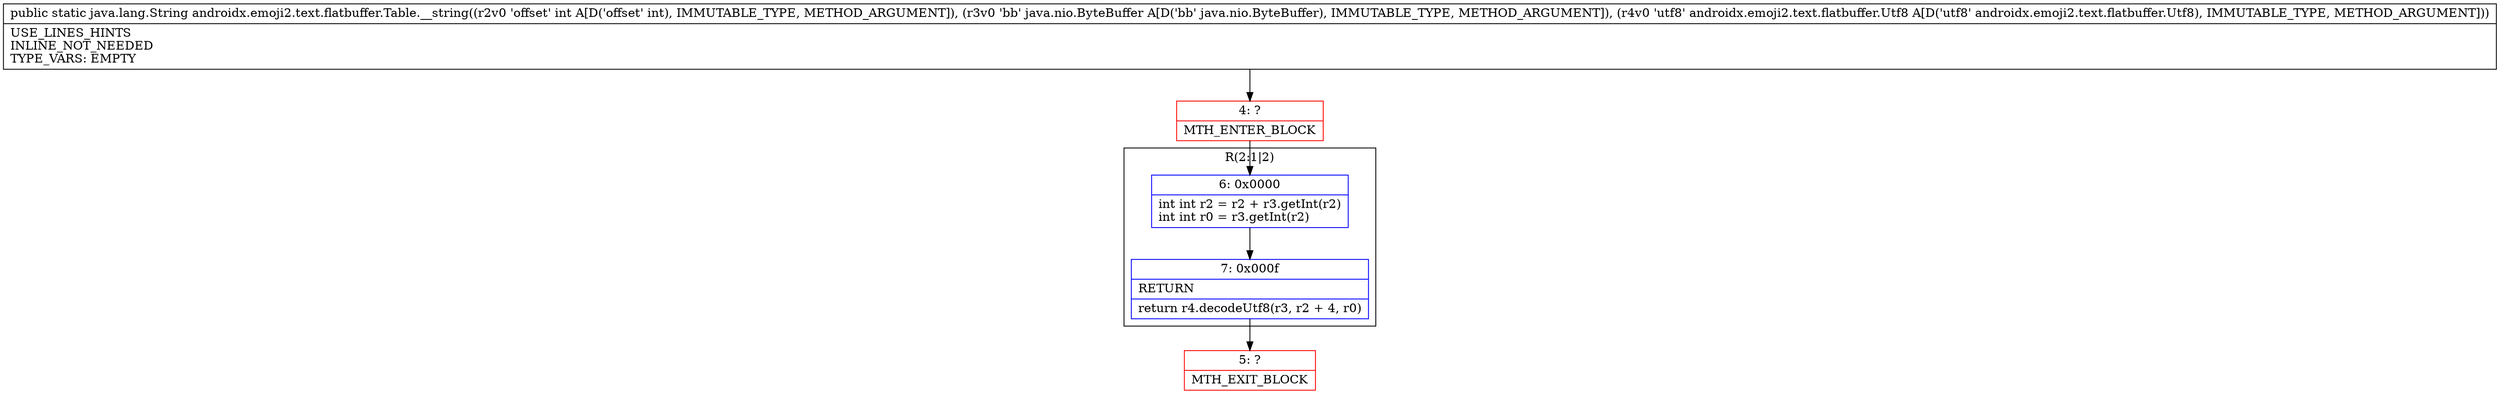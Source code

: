 digraph "CFG forandroidx.emoji2.text.flatbuffer.Table.__string(ILjava\/nio\/ByteBuffer;Landroidx\/emoji2\/text\/flatbuffer\/Utf8;)Ljava\/lang\/String;" {
subgraph cluster_Region_1032221610 {
label = "R(2:1|2)";
node [shape=record,color=blue];
Node_6 [shape=record,label="{6\:\ 0x0000|int int r2 = r2 + r3.getInt(r2)\lint int r0 = r3.getInt(r2)\l}"];
Node_7 [shape=record,label="{7\:\ 0x000f|RETURN\l|return r4.decodeUtf8(r3, r2 + 4, r0)\l}"];
}
Node_4 [shape=record,color=red,label="{4\:\ ?|MTH_ENTER_BLOCK\l}"];
Node_5 [shape=record,color=red,label="{5\:\ ?|MTH_EXIT_BLOCK\l}"];
MethodNode[shape=record,label="{public static java.lang.String androidx.emoji2.text.flatbuffer.Table.__string((r2v0 'offset' int A[D('offset' int), IMMUTABLE_TYPE, METHOD_ARGUMENT]), (r3v0 'bb' java.nio.ByteBuffer A[D('bb' java.nio.ByteBuffer), IMMUTABLE_TYPE, METHOD_ARGUMENT]), (r4v0 'utf8' androidx.emoji2.text.flatbuffer.Utf8 A[D('utf8' androidx.emoji2.text.flatbuffer.Utf8), IMMUTABLE_TYPE, METHOD_ARGUMENT]))  | USE_LINES_HINTS\lINLINE_NOT_NEEDED\lTYPE_VARS: EMPTY\l}"];
MethodNode -> Node_4;Node_6 -> Node_7;
Node_7 -> Node_5;
Node_4 -> Node_6;
}

